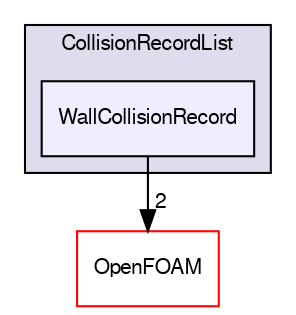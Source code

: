 digraph "src/lagrangian/intermediate/parcels/Templates/CollidingParcel/CollisionRecordList/WallCollisionRecord" {
  bgcolor=transparent;
  compound=true
  node [ fontsize="10", fontname="FreeSans"];
  edge [ labelfontsize="10", labelfontname="FreeSans"];
  subgraph clusterdir_dae8fc5c31387a08d81c17f3a94706cb {
    graph [ bgcolor="#ddddee", pencolor="black", label="CollisionRecordList" fontname="FreeSans", fontsize="10", URL="dir_dae8fc5c31387a08d81c17f3a94706cb.html"]
  dir_13462906893bf5fe5c57c57a709f105a [shape=box, label="WallCollisionRecord", style="filled", fillcolor="#eeeeff", pencolor="black", URL="dir_13462906893bf5fe5c57c57a709f105a.html"];
  }
  dir_c5473ff19b20e6ec4dfe5c310b3778a8 [shape=box label="OpenFOAM" color="red" URL="dir_c5473ff19b20e6ec4dfe5c310b3778a8.html"];
  dir_13462906893bf5fe5c57c57a709f105a->dir_c5473ff19b20e6ec4dfe5c310b3778a8 [headlabel="2", labeldistance=1.5 headhref="dir_001293_001706.html"];
}
